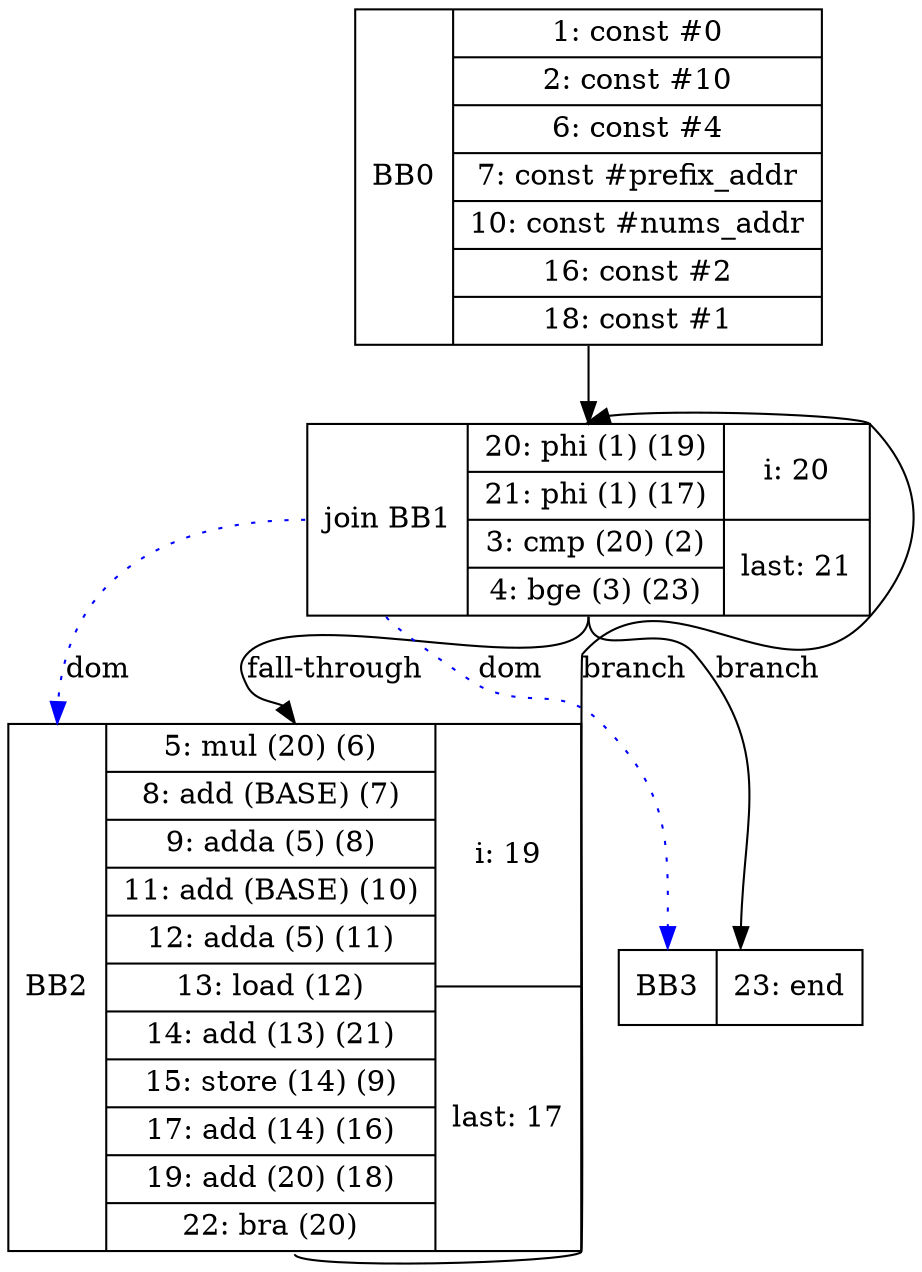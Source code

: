 digraph G {
bb0 [shape=record, label="<b>BB0 | {1: const #0|2: const #10|6: const #4|7: const #prefix_addr|10: const #nums_addr|16: const #2|18: const #1}"];
bb1 [shape=record, label="<b>join BB1 | {20: phi (1) (19)|21: phi (1) (17)|3: cmp (20) (2)|4: bge (3) (23)}| {i: 20 | last: 21}"];
bb2 [shape=record, label="<b>BB2 | {5: mul (20) (6)|8: add (BASE) (7)|9: adda (5) (8)|11: add (BASE) (10)|12: adda (5) (11)|13: load (12)|14: add (13) (21)|15: store (14) (9)|17: add (14) (16)|19: add (20) (18)|22: bra (20)}| {i: 19 | last: 17}"];
bb3 [shape=record, label="<b>BB3 | {23: end}"];
bb0:s -> bb1:n ;
bb2:s -> bb1:n [label="branch"];
bb1:s -> bb2:n [label="fall-through"];
bb1:s -> bb3:n [label="branch"];
bb1:b -> bb2:b [color=blue, style=dotted, label="dom"];
bb1:b -> bb3:b [color=blue, style=dotted, label="dom"];
}